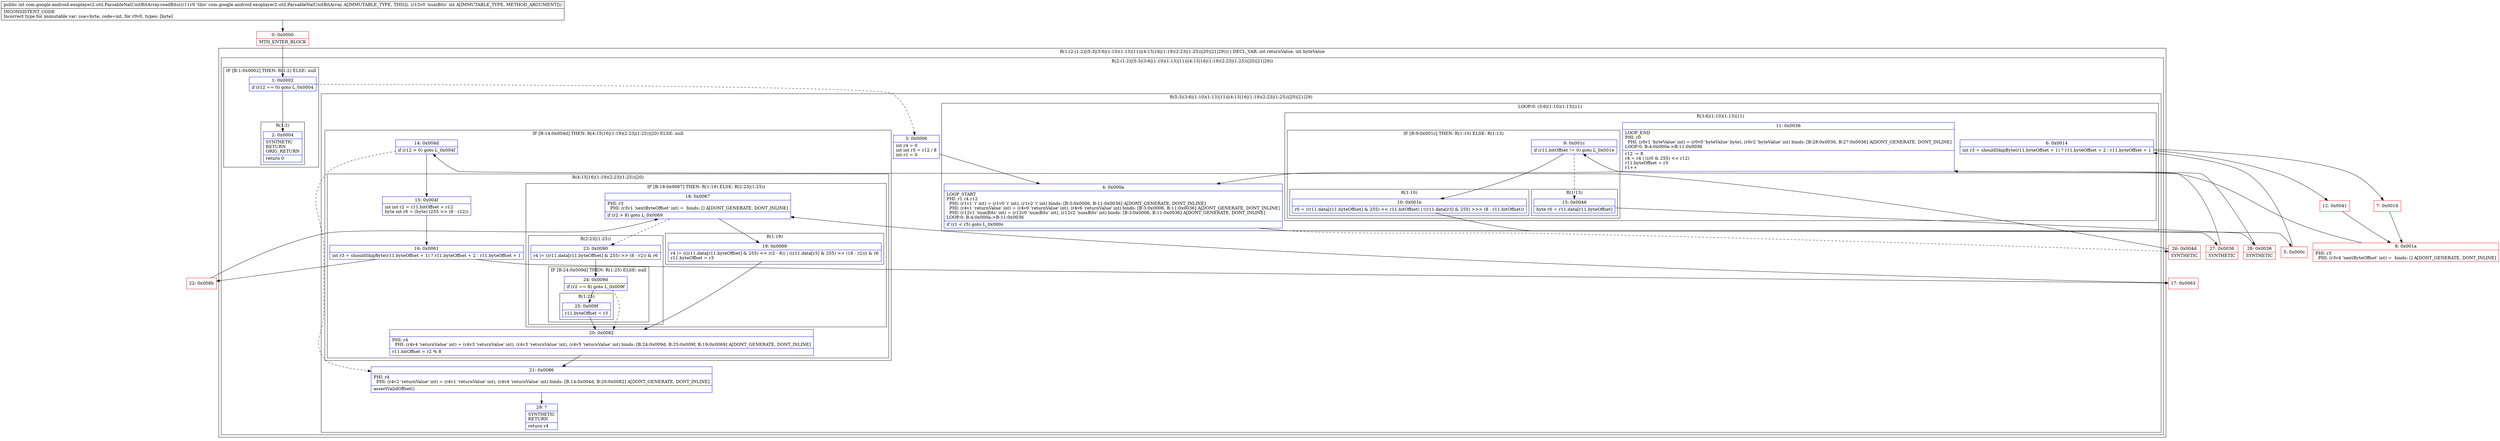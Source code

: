 digraph "CFG forcom.google.android.exoplayer2.util.ParsableNalUnitBitArray.readBits(I)I" {
subgraph cluster_Region_368952862 {
label = "R(1:(2:(1:2)|(5:3|(3:6|(1:10)(1:13)|11)|(4:15|16|(1:19)(2:23|(1:25))|20)|21|29))) | DECL_VAR: int returnValue, int byteValue\l";
node [shape=record,color=blue];
subgraph cluster_Region_598999113 {
label = "R(2:(1:2)|(5:3|(3:6|(1:10)(1:13)|11)|(4:15|16|(1:19)(2:23|(1:25))|20)|21|29))";
node [shape=record,color=blue];
subgraph cluster_IfRegion_357710963 {
label = "IF [B:1:0x0002] THEN: R(1:2) ELSE: null";
node [shape=record,color=blue];
Node_1 [shape=record,label="{1\:\ 0x0002|if (r12 == 0) goto L_0x0004\l}"];
subgraph cluster_Region_704306597 {
label = "R(1:2)";
node [shape=record,color=blue];
Node_2 [shape=record,label="{2\:\ 0x0004|SYNTHETIC\lRETURN\lORIG_RETURN\l|return 0\l}"];
}
}
subgraph cluster_Region_872698456 {
label = "R(5:3|(3:6|(1:10)(1:13)|11)|(4:15|16|(1:19)(2:23|(1:25))|20)|21|29)";
node [shape=record,color=blue];
Node_3 [shape=record,label="{3\:\ 0x0006|int r4 = 0\lint int r5 = r12 \/ 8\lint r1 = 0\l}"];
subgraph cluster_LoopRegion_1714294303 {
label = "LOOP:0: (3:6|(1:10)(1:13)|11)";
node [shape=record,color=blue];
Node_4 [shape=record,label="{4\:\ 0x000a|LOOP_START\lPHI: r1 r4 r12 \l  PHI: (r1v1 'i' int) = (r1v0 'i' int), (r1v2 'i' int) binds: [B:3:0x0006, B:11:0x0036] A[DONT_GENERATE, DONT_INLINE]\l  PHI: (r4v1 'returnValue' int) = (r4v0 'returnValue' int), (r4v6 'returnValue' int) binds: [B:3:0x0006, B:11:0x0036] A[DONT_GENERATE, DONT_INLINE]\l  PHI: (r12v1 'numBits' int) = (r12v0 'numBits' int), (r12v2 'numBits' int) binds: [B:3:0x0006, B:11:0x0036] A[DONT_GENERATE, DONT_INLINE]\lLOOP:0: B:4:0x000a\-\>B:11:0x0036\l|if (r1 \< r5) goto L_0x000c\l}"];
subgraph cluster_Region_1502745770 {
label = "R(3:6|(1:10)(1:13)|11)";
node [shape=record,color=blue];
Node_6 [shape=record,label="{6\:\ 0x0014|int r3 = shouldSkipByte(r11.byteOffset + 1) ? r11.byteOffset + 2 : r11.byteOffset + 1\l}"];
subgraph cluster_IfRegion_1389110194 {
label = "IF [B:9:0x001c] THEN: R(1:10) ELSE: R(1:13)";
node [shape=record,color=blue];
Node_9 [shape=record,label="{9\:\ 0x001c|if (r11.bitOffset != 0) goto L_0x001e\l}"];
subgraph cluster_Region_343713980 {
label = "R(1:10)";
node [shape=record,color=blue];
Node_10 [shape=record,label="{10\:\ 0x001e|r0 = ((r11.data[r11.byteOffset] & 255) \<\< r11.bitOffset) \| ((r11.data[r3] & 255) \>\>\> (8 \- r11.bitOffset))\l}"];
}
subgraph cluster_Region_667519767 {
label = "R(1:13)";
node [shape=record,color=blue];
Node_13 [shape=record,label="{13\:\ 0x0046|byte r0 = r11.data[r11.byteOffset]\l}"];
}
}
Node_11 [shape=record,label="{11\:\ 0x0036|LOOP_END\lPHI: r0 \l  PHI: (r0v1 'byteValue' int) = (r0v0 'byteValue' byte), (r0v2 'byteValue' int) binds: [B:28:0x0036, B:27:0x0036] A[DONT_GENERATE, DONT_INLINE]\lLOOP:0: B:4:0x000a\-\>B:11:0x0036\l|r12 \-= 8\lr4 = r4 \| ((r0 & 255) \<\< r12)\lr11.byteOffset = r3\lr1++\l}"];
}
}
subgraph cluster_IfRegion_1375324138 {
label = "IF [B:14:0x004d] THEN: R(4:15|16|(1:19)(2:23|(1:25))|20) ELSE: null";
node [shape=record,color=blue];
Node_14 [shape=record,label="{14\:\ 0x004d|if (r12 \> 0) goto L_0x004f\l}"];
subgraph cluster_Region_1957861868 {
label = "R(4:15|16|(1:19)(2:23|(1:25))|20)";
node [shape=record,color=blue];
Node_15 [shape=record,label="{15\:\ 0x004f|int int r2 = r11.bitOffset + r12\lbyte int r6 = (byte) (255 \>\> (8 \- r12))\l}"];
Node_16 [shape=record,label="{16\:\ 0x0061|int r3 = shouldSkipByte(r11.byteOffset + 1) ? r11.byteOffset + 2 : r11.byteOffset + 1\l}"];
subgraph cluster_IfRegion_1660563347 {
label = "IF [B:18:0x0067] THEN: R(1:19) ELSE: R(2:23|(1:25))";
node [shape=record,color=blue];
Node_18 [shape=record,label="{18\:\ 0x0067|PHI: r3 \l  PHI: (r3v1 'nextByteOffset' int) =  binds: [] A[DONT_GENERATE, DONT_INLINE]\l|if (r2 \> 8) goto L_0x0069\l}"];
subgraph cluster_Region_1028451755 {
label = "R(1:19)";
node [shape=record,color=blue];
Node_19 [shape=record,label="{19\:\ 0x0069|r4 \|= (((r11.data[r11.byteOffset] & 255) \<\< (r2 \- 8)) \| ((r11.data[r3] & 255) \>\> (16 \- r2))) & r6\lr11.byteOffset = r3\l}"];
}
subgraph cluster_Region_734850072 {
label = "R(2:23|(1:25))";
node [shape=record,color=blue];
Node_23 [shape=record,label="{23\:\ 0x0090|r4 \|= ((r11.data[r11.byteOffset] & 255) \>\> (8 \- r2)) & r6\l}"];
subgraph cluster_IfRegion_773501944 {
label = "IF [B:24:0x009d] THEN: R(1:25) ELSE: null";
node [shape=record,color=blue];
Node_24 [shape=record,label="{24\:\ 0x009d|if (r2 == 8) goto L_0x009f\l}"];
subgraph cluster_Region_1952526885 {
label = "R(1:25)";
node [shape=record,color=blue];
Node_25 [shape=record,label="{25\:\ 0x009f|r11.byteOffset = r3\l}"];
}
}
}
}
Node_20 [shape=record,label="{20\:\ 0x0082|PHI: r4 \l  PHI: (r4v4 'returnValue' int) = (r4v3 'returnValue' int), (r4v3 'returnValue' int), (r4v5 'returnValue' int) binds: [B:24:0x009d, B:25:0x009f, B:19:0x0069] A[DONT_GENERATE, DONT_INLINE]\l|r11.bitOffset = r2 % 8\l}"];
}
}
Node_21 [shape=record,label="{21\:\ 0x0086|PHI: r4 \l  PHI: (r4v2 'returnValue' int) = (r4v1 'returnValue' int), (r4v4 'returnValue' int) binds: [B:14:0x004d, B:20:0x0082] A[DONT_GENERATE, DONT_INLINE]\l|assertValidOffset()\l}"];
Node_29 [shape=record,label="{29\:\ ?|SYNTHETIC\lRETURN\l|return r4\l}"];
}
}
}
Node_0 [shape=record,color=red,label="{0\:\ 0x0000|MTH_ENTER_BLOCK\l}"];
Node_5 [shape=record,color=red,label="{5\:\ 0x000c}"];
Node_7 [shape=record,color=red,label="{7\:\ 0x0016}"];
Node_8 [shape=record,color=red,label="{8\:\ 0x001a|PHI: r3 \l  PHI: (r3v4 'nextByteOffset' int) =  binds: [] A[DONT_GENERATE, DONT_INLINE]\l}"];
Node_12 [shape=record,color=red,label="{12\:\ 0x0041}"];
Node_17 [shape=record,color=red,label="{17\:\ 0x0063}"];
Node_22 [shape=record,color=red,label="{22\:\ 0x008b}"];
Node_26 [shape=record,color=red,label="{26\:\ 0x004d|SYNTHETIC\l}"];
Node_27 [shape=record,color=red,label="{27\:\ 0x0036|SYNTHETIC\l}"];
Node_28 [shape=record,color=red,label="{28\:\ 0x0036|SYNTHETIC\l}"];
MethodNode[shape=record,label="{public int com.google.android.exoplayer2.util.ParsableNalUnitBitArray.readBits((r11v0 'this' com.google.android.exoplayer2.util.ParsableNalUnitBitArray A[IMMUTABLE_TYPE, THIS]), (r12v0 'numBits' int A[IMMUTABLE_TYPE, METHOD_ARGUMENT]))  | INCONSISTENT_CODE\lIncorrect type for immutable var: ssa=byte, code=int, for r0v0, types: [byte]\l}"];
MethodNode -> Node_0;
Node_1 -> Node_2;
Node_1 -> Node_3[style=dashed];
Node_3 -> Node_4;
Node_4 -> Node_5;
Node_4 -> Node_26[style=dashed];
Node_6 -> Node_7;
Node_6 -> Node_12;
Node_9 -> Node_10;
Node_9 -> Node_13[style=dashed];
Node_10 -> Node_27;
Node_13 -> Node_28;
Node_11 -> Node_4;
Node_14 -> Node_15;
Node_14 -> Node_21[style=dashed];
Node_15 -> Node_16;
Node_16 -> Node_17;
Node_16 -> Node_22;
Node_18 -> Node_19;
Node_18 -> Node_23[style=dashed];
Node_19 -> Node_20;
Node_23 -> Node_24;
Node_24 -> Node_20[style=dashed];
Node_24 -> Node_25;
Node_25 -> Node_20;
Node_20 -> Node_21;
Node_21 -> Node_29;
Node_0 -> Node_1;
Node_5 -> Node_6;
Node_7 -> Node_8;
Node_8 -> Node_9;
Node_12 -> Node_8;
Node_17 -> Node_18;
Node_22 -> Node_18;
Node_26 -> Node_14;
Node_27 -> Node_11;
Node_28 -> Node_11;
}

